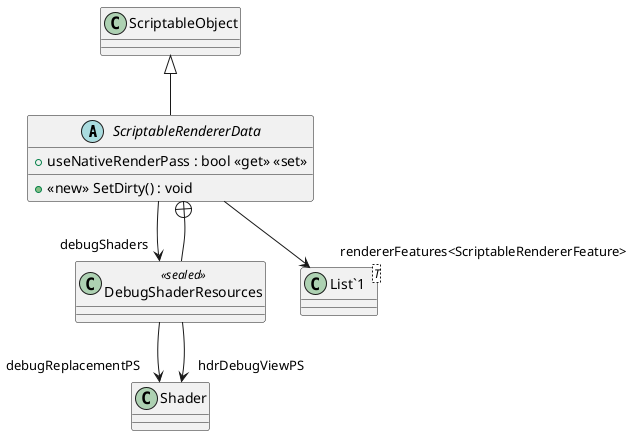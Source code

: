 @startuml
abstract class ScriptableRendererData {
    + <<new>> SetDirty() : void
    + useNativeRenderPass : bool <<get>> <<set>>
}
class DebugShaderResources <<sealed>> {
}
class "List`1"<T> {
}
ScriptableObject <|-- ScriptableRendererData
ScriptableRendererData --> "debugShaders" DebugShaderResources
ScriptableRendererData --> "rendererFeatures<ScriptableRendererFeature>" "List`1"
ScriptableRendererData +-- DebugShaderResources
DebugShaderResources --> "debugReplacementPS" Shader
DebugShaderResources --> "hdrDebugViewPS" Shader
@enduml
